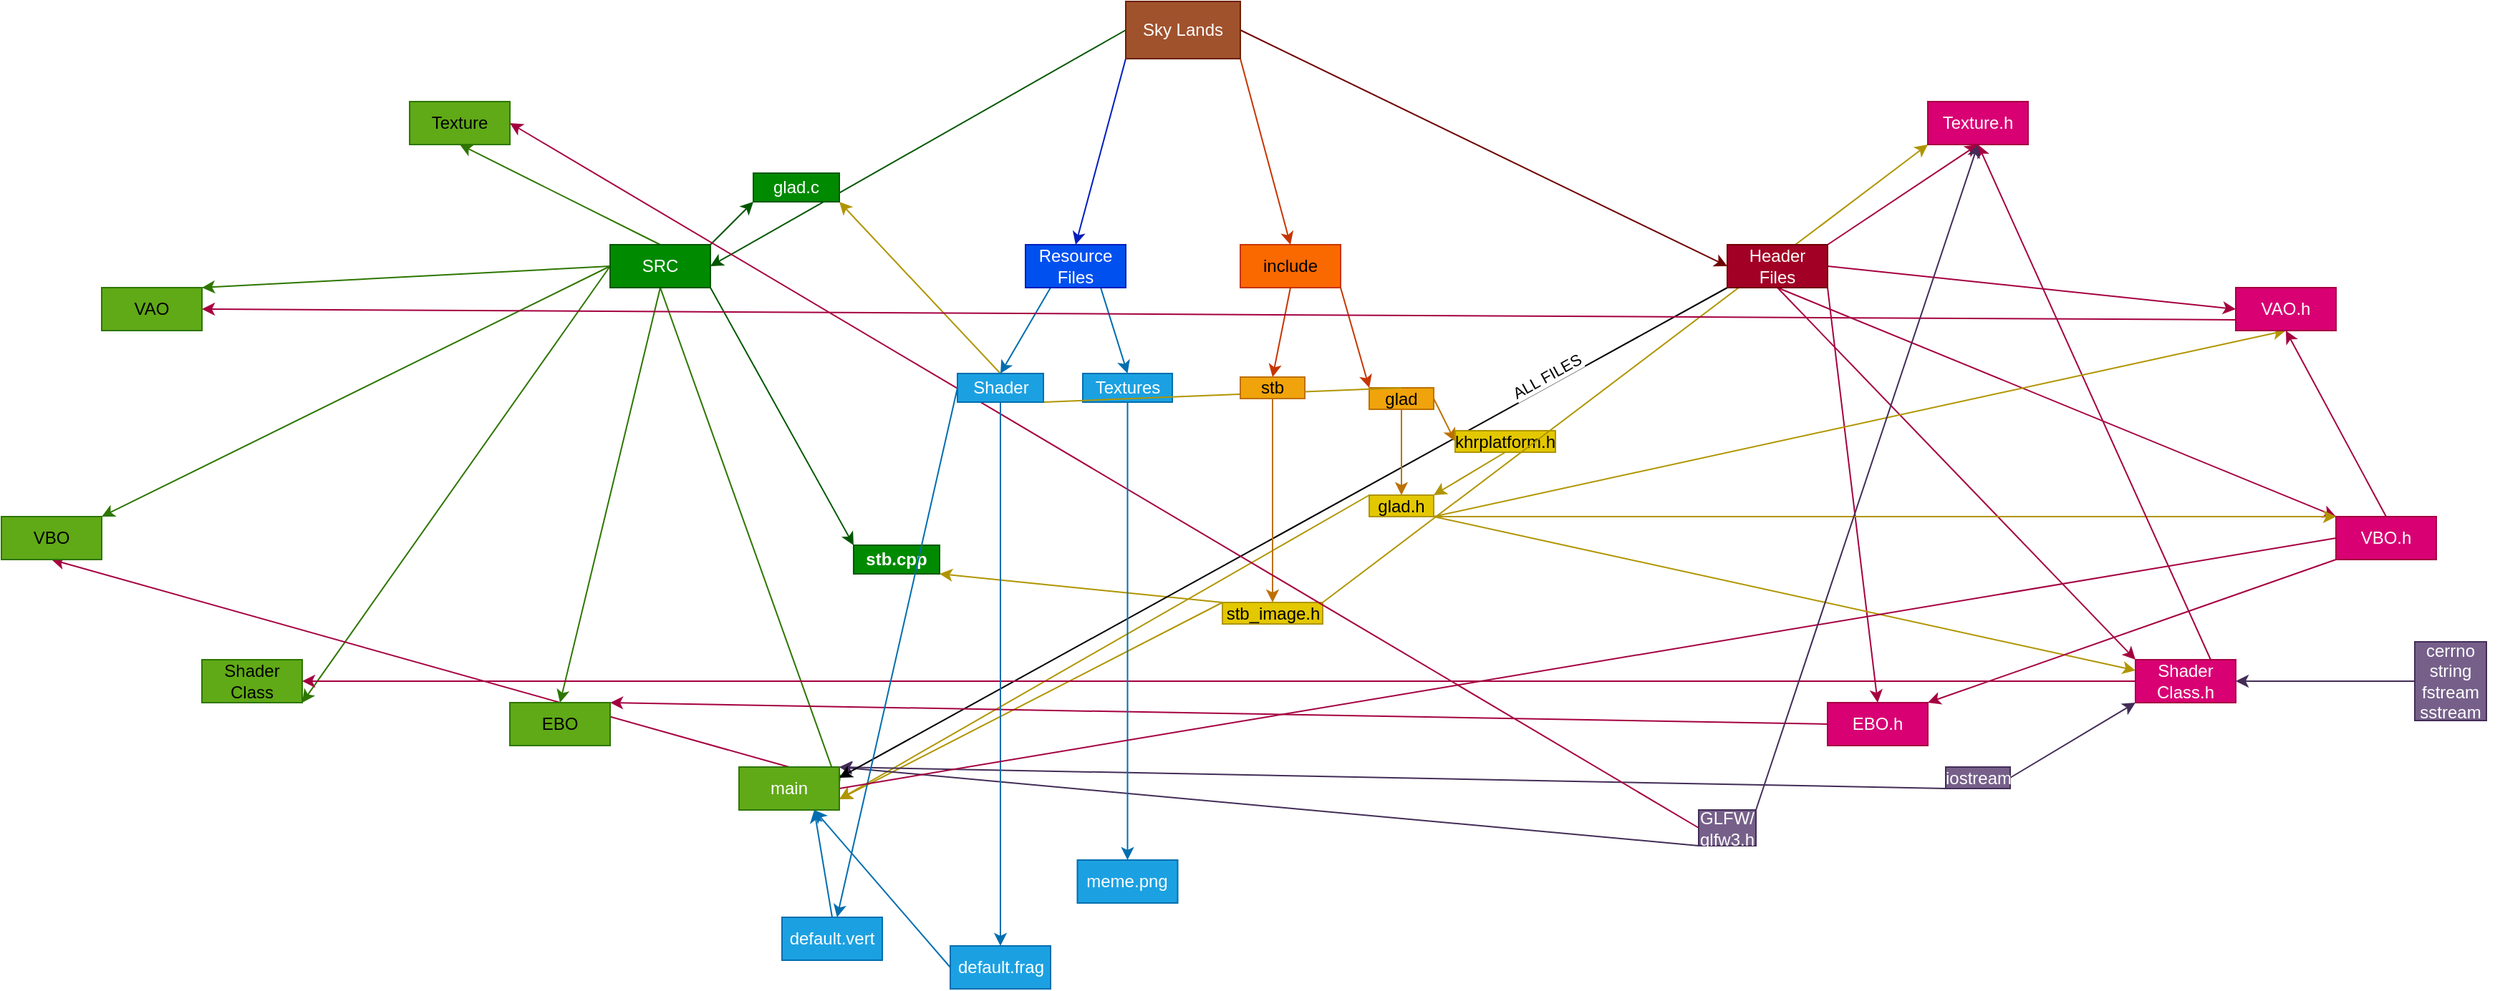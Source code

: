 <mxfile>
    <diagram id="4F_emGjvffJX1D-t-Qcj" name="Page-1">
        <mxGraphModel dx="1426" dy="215" grid="1" gridSize="10" guides="1" tooltips="1" connect="1" arrows="1" fold="1" page="1" pageScale="1" pageWidth="850" pageHeight="1100" math="0" shadow="0">
            <root>
                <mxCell id="0"/>
                <mxCell id="1" parent="0"/>
                <mxCell id="145" style="edgeStyle=none;html=1;exitX=0;exitY=0;exitDx=0;exitDy=0;entryX=1;entryY=0.75;entryDx=0;entryDy=0;fillColor=#e3c800;strokeColor=#B09500;" parent="1" source="107" target="75" edge="1">
                    <mxGeometry relative="1" as="geometry"/>
                </mxCell>
                <mxCell id="124" style="edgeStyle=none;html=1;exitX=0;exitY=0;exitDx=0;exitDy=0;shadow=0;fontSize=12;entryX=1;entryY=0.75;entryDx=0;entryDy=0;fillColor=#e3c800;strokeColor=#B09500;" parent="1" source="97" target="75" edge="1">
                    <mxGeometry relative="1" as="geometry">
                        <mxPoint x="6.25" y="380" as="targetPoint"/>
                    </mxGeometry>
                </mxCell>
                <mxCell id="122" style="edgeStyle=none;html=1;exitX=0;exitY=1;exitDx=0;exitDy=0;entryX=1;entryY=0;entryDx=0;entryDy=0;shadow=0;fontSize=12;fillColor=#76608a;strokeColor=#432D57;" parent="1" source="116" target="75" edge="1">
                    <mxGeometry relative="1" as="geometry"/>
                </mxCell>
                <mxCell id="121" style="edgeStyle=none;html=1;exitX=0;exitY=1;exitDx=0;exitDy=0;entryX=1;entryY=0;entryDx=0;entryDy=0;shadow=0;fontSize=12;fillColor=#76608a;strokeColor=#432D57;" parent="1" source="112" target="75" edge="1">
                    <mxGeometry relative="1" as="geometry"/>
                </mxCell>
                <mxCell id="111" style="edgeStyle=none;html=1;exitX=0;exitY=0;exitDx=0;exitDy=0;shadow=0;fontSize=12;entryX=1;entryY=1;entryDx=0;entryDy=0;fillColor=#e3c800;strokeColor=#B09500;" parent="1" source="107" target="80" edge="1">
                    <mxGeometry relative="1" as="geometry">
                        <mxPoint x="260" y="428.75" as="targetPoint"/>
                    </mxGeometry>
                </mxCell>
                <mxCell id="110" style="edgeStyle=none;html=1;exitX=0.5;exitY=0;exitDx=0;exitDy=0;entryX=1;entryY=1;entryDx=0;entryDy=0;fontSize=12;shadow=0;fillColor=#e3c800;strokeColor=#B09500;startArrow=none;" parent="1" source="189" target="82" edge="1">
                    <mxGeometry relative="1" as="geometry"/>
                </mxCell>
                <mxCell id="71" style="edgeStyle=none;html=1;exitX=0;exitY=0.5;exitDx=0;exitDy=0;entryX=1;entryY=0.5;entryDx=0;entryDy=0;fontSize=12;fillColor=#008a00;strokeColor=#005700;" parent="1" source="58" target="67" edge="1">
                    <mxGeometry relative="1" as="geometry"/>
                </mxCell>
                <mxCell id="72" style="edgeStyle=none;html=1;exitX=0;exitY=1;exitDx=0;exitDy=0;entryX=0.5;entryY=0;entryDx=0;entryDy=0;fontSize=12;fillColor=#0050ef;strokeColor=#001DBC;" parent="1" source="58" target="70" edge="1">
                    <mxGeometry relative="1" as="geometry"/>
                </mxCell>
                <mxCell id="73" style="edgeStyle=none;html=1;exitX=1;exitY=1;exitDx=0;exitDy=0;entryX=0.5;entryY=0;entryDx=0;entryDy=0;fontSize=12;fillColor=#fa6800;strokeColor=#C73500;" parent="1" source="58" target="69" edge="1">
                    <mxGeometry relative="1" as="geometry"/>
                </mxCell>
                <mxCell id="74" style="edgeStyle=none;html=1;exitX=1;exitY=0.5;exitDx=0;exitDy=0;entryX=0;entryY=0.5;entryDx=0;entryDy=0;fontSize=12;fillColor=#a20025;strokeColor=#6F0000;" parent="1" source="58" target="68" edge="1">
                    <mxGeometry relative="1" as="geometry"/>
                </mxCell>
                <mxCell id="83" style="edgeStyle=none;html=1;exitX=0.5;exitY=1;exitDx=0;exitDy=0;entryX=1;entryY=0.5;entryDx=0;entryDy=0;fontSize=12;fillColor=#60a917;strokeColor=#2D7600;" parent="1" source="67" target="75" edge="1">
                    <mxGeometry relative="1" as="geometry"/>
                </mxCell>
                <mxCell id="85" style="edgeStyle=none;html=1;exitX=1;exitY=0;exitDx=0;exitDy=0;entryX=0;entryY=1;entryDx=0;entryDy=0;fontSize=12;fillColor=#008a00;strokeColor=#005700;" parent="1" source="67" target="82" edge="1">
                    <mxGeometry relative="1" as="geometry"/>
                </mxCell>
                <mxCell id="86" style="edgeStyle=none;html=1;exitX=1;exitY=1;exitDx=0;exitDy=0;entryX=0;entryY=0;entryDx=0;entryDy=0;fontSize=12;fillColor=#008a00;strokeColor=#005700;" parent="1" source="67" target="80" edge="1">
                    <mxGeometry relative="1" as="geometry"/>
                </mxCell>
                <mxCell id="88" style="edgeStyle=none;html=1;exitX=0;exitY=0.5;exitDx=0;exitDy=0;entryX=1;entryY=1;entryDx=0;entryDy=0;fontSize=12;fillColor=#60a917;strokeColor=#2D7600;" parent="1" source="67" target="81" edge="1">
                    <mxGeometry relative="1" as="geometry"/>
                </mxCell>
                <mxCell id="89" style="edgeStyle=none;html=1;exitX=0.5;exitY=0;exitDx=0;exitDy=0;entryX=0.5;entryY=1;entryDx=0;entryDy=0;fontSize=12;fillColor=#60a917;strokeColor=#2D7600;" parent="1" source="67" target="76" edge="1">
                    <mxGeometry relative="1" as="geometry"/>
                </mxCell>
                <mxCell id="90" style="edgeStyle=none;html=1;exitX=0.5;exitY=1;exitDx=0;exitDy=0;entryX=0.5;entryY=0;entryDx=0;entryDy=0;fontSize=12;fillColor=#60a917;strokeColor=#2D7600;" parent="1" source="67" target="77" edge="1">
                    <mxGeometry relative="1" as="geometry"/>
                </mxCell>
                <mxCell id="91" style="edgeStyle=none;html=1;exitX=0;exitY=0.5;exitDx=0;exitDy=0;entryX=1;entryY=0;entryDx=0;entryDy=0;fontSize=12;fillColor=#60a917;strokeColor=#2D7600;" parent="1" source="67" target="78" edge="1">
                    <mxGeometry relative="1" as="geometry"/>
                </mxCell>
                <mxCell id="92" style="edgeStyle=none;html=1;entryX=1;entryY=0;entryDx=0;entryDy=0;fontSize=12;fillColor=#60a917;strokeColor=#2D7600;" parent="1" target="79" edge="1">
                    <mxGeometry relative="1" as="geometry">
                        <mxPoint y="185" as="sourcePoint"/>
                    </mxGeometry>
                </mxCell>
                <mxCell id="139" style="edgeStyle=none;html=1;exitX=0.5;exitY=1;exitDx=0;exitDy=0;entryX=0;entryY=0;entryDx=0;entryDy=0;shadow=0;fontSize=12;fillColor=#d80073;strokeColor=#A50040;" parent="1" source="68" target="126" edge="1">
                    <mxGeometry relative="1" as="geometry"/>
                </mxCell>
                <mxCell id="141" style="edgeStyle=none;html=1;exitX=1;exitY=0;exitDx=0;exitDy=0;entryX=0.5;entryY=1;entryDx=0;entryDy=0;shadow=0;fontSize=12;fillColor=#d80073;strokeColor=#A50040;" parent="1" source="68" target="129" edge="1">
                    <mxGeometry relative="1" as="geometry"/>
                </mxCell>
                <mxCell id="142" style="edgeStyle=none;html=1;exitX=0.5;exitY=1;exitDx=0;exitDy=0;entryX=0;entryY=0;entryDx=0;entryDy=0;shadow=0;fontSize=12;fillColor=#d80073;strokeColor=#A50040;" parent="1" source="68" target="127" edge="1">
                    <mxGeometry relative="1" as="geometry"/>
                </mxCell>
                <mxCell id="143" style="edgeStyle=none;html=1;exitX=1;exitY=1;exitDx=0;exitDy=0;entryX=0.5;entryY=0;entryDx=0;entryDy=0;shadow=0;fontSize=12;fillColor=#d80073;strokeColor=#A50040;" parent="1" source="68" target="125" edge="1">
                    <mxGeometry relative="1" as="geometry"/>
                </mxCell>
                <mxCell id="144" style="edgeStyle=none;html=1;exitX=1;exitY=0.5;exitDx=0;exitDy=0;entryX=0;entryY=0.5;entryDx=0;entryDy=0;shadow=0;fontSize=12;fillColor=#d80073;strokeColor=#A50040;" parent="1" source="68" target="128" edge="1">
                    <mxGeometry relative="1" as="geometry"/>
                </mxCell>
                <mxCell id="239" style="edgeStyle=none;html=1;exitX=0;exitY=1;exitDx=0;exitDy=0;entryX=1;entryY=0.25;entryDx=0;entryDy=0;strokeColor=default;" parent="1" source="68" target="75" edge="1">
                    <mxGeometry relative="1" as="geometry"/>
                </mxCell>
                <mxCell id="240" value="ALL FILES" style="edgeLabel;html=1;align=center;verticalAlign=middle;resizable=0;points=[];rotation=-29;" parent="239" vertex="1" connectable="0">
                    <mxGeometry x="-0.586" y="4" relative="1" as="geometry">
                        <mxPoint y="-12" as="offset"/>
                    </mxGeometry>
                </mxCell>
                <mxCell id="99" style="edgeStyle=none;html=1;exitX=1;exitY=1;exitDx=0;exitDy=0;entryX=0;entryY=0;entryDx=0;entryDy=0;fontSize=12;fillColor=#fa6800;strokeColor=#C73500;" parent="1" source="69" target="98" edge="1">
                    <mxGeometry relative="1" as="geometry"/>
                </mxCell>
                <mxCell id="105" style="edgeStyle=none;html=1;exitX=0.5;exitY=1;exitDx=0;exitDy=0;entryX=0.5;entryY=0;entryDx=0;entryDy=0;fontSize=12;fillColor=#fa6800;strokeColor=#C73500;" parent="1" source="69" target="104" edge="1">
                    <mxGeometry relative="1" as="geometry"/>
                </mxCell>
                <mxCell id="192" style="edgeStyle=none;html=1;exitX=0.25;exitY=1;exitDx=0;exitDy=0;entryX=0.5;entryY=0;entryDx=0;entryDy=0;fillColor=#1ba1e2;strokeColor=#006EAF;" parent="1" source="70" target="189" edge="1">
                    <mxGeometry relative="1" as="geometry"/>
                </mxCell>
                <mxCell id="193" style="edgeStyle=none;html=1;exitX=0.75;exitY=1;exitDx=0;exitDy=0;entryX=0.5;entryY=0;entryDx=0;entryDy=0;fillColor=#1ba1e2;strokeColor=#006EAF;" parent="1" source="70" target="190" edge="1">
                    <mxGeometry relative="1" as="geometry"/>
                </mxCell>
                <mxCell id="76" value="&lt;span style=&quot;font-size: 12px;&quot;&gt;Texture&lt;/span&gt;" style="rounded=0;whiteSpace=wrap;html=1;labelBackgroundColor=none;fontSize=10;fillColor=#60a917;strokeColor=#2D7600;" parent="1" vertex="1">
                    <mxGeometry x="-140" y="70" width="70" height="30" as="geometry"/>
                </mxCell>
                <mxCell id="80" value="&lt;span style=&quot;font-size: 12px;&quot;&gt;stb.cpp&lt;/span&gt;" style="rounded=0;whiteSpace=wrap;html=1;labelBackgroundColor=none;fontSize=10;fillColor=#008a00;strokeColor=#005700;fontColor=#ffffff;fontStyle=1" parent="1" vertex="1">
                    <mxGeometry x="170" y="380" width="60" height="20" as="geometry"/>
                </mxCell>
                <mxCell id="81" value="&lt;span style=&quot;font-size: 12px;&quot;&gt;Shader&lt;br&gt;Class&lt;br&gt;&lt;/span&gt;" style="rounded=0;whiteSpace=wrap;html=1;labelBackgroundColor=none;fontSize=10;fillColor=#60a917;strokeColor=#2D7600;" parent="1" vertex="1">
                    <mxGeometry x="-285" y="460" width="70" height="30" as="geometry"/>
                </mxCell>
                <mxCell id="82" value="&lt;span style=&quot;font-size: 12px;&quot;&gt;glad.c&lt;/span&gt;" style="rounded=0;whiteSpace=wrap;html=1;labelBackgroundColor=none;fontSize=10;fillColor=#008a00;strokeColor=#005700;fontColor=#ffffff;" parent="1" vertex="1">
                    <mxGeometry x="100" y="120" width="60" height="20" as="geometry"/>
                </mxCell>
                <mxCell id="155" style="edgeStyle=none;html=1;exitX=1;exitY=1;exitDx=0;exitDy=0;entryX=0;entryY=0;entryDx=0;entryDy=0;fillColor=#e3c800;strokeColor=#B09500;" parent="1" source="97" target="127" edge="1">
                    <mxGeometry relative="1" as="geometry"/>
                </mxCell>
                <mxCell id="166" style="edgeStyle=none;html=1;exitX=1;exitY=1;exitDx=0;exitDy=0;entryX=0;entryY=0.25;entryDx=0;entryDy=0;fillColor=#e3c800;strokeColor=#B09500;" parent="1" source="97" target="126" edge="1">
                    <mxGeometry relative="1" as="geometry"/>
                </mxCell>
                <mxCell id="97" value="glad.h" style="rounded=0;whiteSpace=wrap;html=1;labelBackgroundColor=none;fontSize=12;fillColor=#e3c800;fontColor=#000000;strokeColor=#B09500;" parent="1" vertex="1">
                    <mxGeometry x="530" y="345" width="45" height="15" as="geometry"/>
                </mxCell>
                <mxCell id="101" style="edgeStyle=none;html=1;exitX=0.5;exitY=1;exitDx=0;exitDy=0;entryX=0.5;entryY=0;entryDx=0;entryDy=0;fontSize=12;fillColor=#f0a30a;strokeColor=#BD7000;" parent="1" source="98" target="97" edge="1">
                    <mxGeometry relative="1" as="geometry"/>
                </mxCell>
                <mxCell id="103" style="edgeStyle=none;html=1;exitX=1;exitY=0.5;exitDx=0;exitDy=0;entryX=0;entryY=0.5;entryDx=0;entryDy=0;fontSize=12;fillColor=#f0a30a;strokeColor=#BD7000;" parent="1" source="98" target="102" edge="1">
                    <mxGeometry relative="1" as="geometry"/>
                </mxCell>
                <mxCell id="98" value="glad" style="rounded=0;whiteSpace=wrap;html=1;labelBackgroundColor=none;fontSize=12;fillColor=#f0a30a;fontColor=#000000;strokeColor=#BD7000;" parent="1" vertex="1">
                    <mxGeometry x="530" y="270" width="45" height="15" as="geometry"/>
                </mxCell>
                <mxCell id="205" style="edgeStyle=none;html=1;exitX=0.5;exitY=1;exitDx=0;exitDy=0;entryX=1;entryY=0;entryDx=0;entryDy=0;strokeColor=#B09500;fillColor=#e3c800;" parent="1" source="102" target="97" edge="1">
                    <mxGeometry relative="1" as="geometry"/>
                </mxCell>
                <mxCell id="102" value="khrplatform.h" style="rounded=0;whiteSpace=wrap;html=1;labelBackgroundColor=none;fontSize=12;fillColor=#e3c800;fontColor=#000000;strokeColor=#B09500;" parent="1" vertex="1">
                    <mxGeometry x="590" y="300" width="70" height="15" as="geometry"/>
                </mxCell>
                <mxCell id="109" style="edgeStyle=none;html=1;exitX=0.5;exitY=1;exitDx=0;exitDy=0;entryX=0.5;entryY=0;entryDx=0;entryDy=0;fontSize=12;fillColor=#f0a30a;strokeColor=#BD7000;" parent="1" source="104" target="107" edge="1">
                    <mxGeometry relative="1" as="geometry"/>
                </mxCell>
                <mxCell id="185" style="edgeStyle=none;html=1;exitX=1;exitY=0;exitDx=0;exitDy=0;entryX=0;entryY=1;entryDx=0;entryDy=0;fillColor=#e3c800;strokeColor=#B09500;" parent="1" source="107" target="129" edge="1">
                    <mxGeometry relative="1" as="geometry">
                        <mxPoint x="780" y="390" as="targetPoint"/>
                    </mxGeometry>
                </mxCell>
                <mxCell id="107" value="stb_image.h" style="rounded=0;whiteSpace=wrap;html=1;labelBackgroundColor=none;fontSize=12;fillColor=#e3c800;fontColor=#000000;strokeColor=#B09500;" parent="1" vertex="1">
                    <mxGeometry x="427.5" y="420" width="70" height="15" as="geometry"/>
                </mxCell>
                <mxCell id="181" style="edgeStyle=none;html=1;exitX=1;exitY=0.5;exitDx=0;exitDy=0;entryX=0;entryY=1;entryDx=0;entryDy=0;fillColor=#76608a;strokeColor=#432D57;" parent="1" source="112" target="126" edge="1">
                    <mxGeometry relative="1" as="geometry"/>
                </mxCell>
                <mxCell id="112" value="iostream" style="rounded=0;whiteSpace=wrap;html=1;labelBackgroundColor=none;fontSize=12;fillColor=#76608a;fontColor=#ffffff;strokeColor=#432D57;" parent="1" vertex="1">
                    <mxGeometry x="932.5" y="535" width="45" height="15" as="geometry"/>
                </mxCell>
                <mxCell id="158" style="edgeStyle=none;html=1;exitX=0;exitY=0.5;exitDx=0;exitDy=0;entryX=1;entryY=0;entryDx=0;entryDy=0;fillColor=#d80073;strokeColor=#A50040;" parent="1" source="125" target="77" edge="1">
                    <mxGeometry relative="1" as="geometry"/>
                </mxCell>
                <mxCell id="125" value="&lt;span style=&quot;font-size: 12px;&quot;&gt;EBO.h&lt;/span&gt;" style="rounded=0;whiteSpace=wrap;html=1;labelBackgroundColor=none;fontSize=10;fillColor=#d80073;strokeColor=#A50040;fontColor=#ffffff;" parent="1" vertex="1">
                    <mxGeometry x="850" y="490" width="70" height="30" as="geometry"/>
                </mxCell>
                <mxCell id="165" style="edgeStyle=none;html=1;exitX=0;exitY=0.5;exitDx=0;exitDy=0;entryX=1;entryY=0.5;entryDx=0;entryDy=0;fillColor=#d80073;strokeColor=#A50040;" parent="1" source="126" target="81" edge="1">
                    <mxGeometry relative="1" as="geometry"/>
                </mxCell>
                <mxCell id="186" style="edgeStyle=none;html=1;exitX=0.75;exitY=0;exitDx=0;exitDy=0;entryX=0.5;entryY=1;entryDx=0;entryDy=0;fillColor=#d80073;strokeColor=#A50040;" parent="1" source="126" target="129" edge="1">
                    <mxGeometry relative="1" as="geometry"/>
                </mxCell>
                <mxCell id="126" value="&lt;span style=&quot;font-size: 12px;&quot;&gt;Shader&lt;br&gt;Class.h&lt;br&gt;&lt;/span&gt;" style="rounded=0;whiteSpace=wrap;html=1;labelBackgroundColor=none;fontSize=10;fillColor=#d80073;strokeColor=#A50040;fontColor=#ffffff;" parent="1" vertex="1">
                    <mxGeometry x="1065" y="460" width="70" height="30" as="geometry"/>
                </mxCell>
                <mxCell id="161" style="edgeStyle=none;html=1;exitX=0.5;exitY=0;exitDx=0;exitDy=0;entryX=0.5;entryY=1;entryDx=0;entryDy=0;fillColor=#d80073;strokeColor=#A50040;" parent="1" source="127" target="128" edge="1">
                    <mxGeometry relative="1" as="geometry"/>
                </mxCell>
                <mxCell id="163" style="edgeStyle=none;html=1;exitX=0;exitY=1;exitDx=0;exitDy=0;entryX=1;entryY=0;entryDx=0;entryDy=0;fillColor=#d80073;strokeColor=#A50040;" parent="1" source="127" target="125" edge="1">
                    <mxGeometry relative="1" as="geometry"/>
                </mxCell>
                <mxCell id="188" style="edgeStyle=none;html=1;entryX=0.5;entryY=1;entryDx=0;entryDy=0;fillColor=#d80073;strokeColor=#A50040;startArrow=none;exitX=0.5;exitY=0;exitDx=0;exitDy=0;" parent="1" source="75" target="78" edge="1">
                    <mxGeometry relative="1" as="geometry"/>
                </mxCell>
                <mxCell id="127" value="&lt;span style=&quot;font-size: 12px;&quot;&gt;VBO.h&lt;/span&gt;" style="rounded=0;whiteSpace=wrap;html=1;labelBackgroundColor=none;fontSize=10;fillColor=#d80073;strokeColor=#A50040;fontColor=#ffffff;" parent="1" vertex="1">
                    <mxGeometry x="1205" y="360" width="70" height="30" as="geometry"/>
                </mxCell>
                <mxCell id="160" style="html=1;fillColor=#e3c800;strokeColor=#B09500;exitX=1;exitY=1;exitDx=0;exitDy=0;entryX=0.5;entryY=1;entryDx=0;entryDy=0;fontStyle=1" parent="1" source="97" target="128" edge="1">
                    <mxGeometry relative="1" as="geometry">
                        <mxPoint x="730" y="520" as="sourcePoint"/>
                        <mxPoint x="800" y="540" as="targetPoint"/>
                    </mxGeometry>
                </mxCell>
                <mxCell id="187" style="edgeStyle=none;html=1;exitX=0;exitY=0.75;exitDx=0;exitDy=0;entryX=1;entryY=0.5;entryDx=0;entryDy=0;fillColor=#d80073;strokeColor=#A50040;" parent="1" source="128" target="79" edge="1">
                    <mxGeometry relative="1" as="geometry"/>
                </mxCell>
                <mxCell id="128" value="&lt;span style=&quot;font-size: 12px;&quot;&gt;VAO.h&lt;/span&gt;" style="rounded=0;whiteSpace=wrap;html=1;labelBackgroundColor=none;fontSize=10;fillColor=#d80073;strokeColor=#A50040;fontColor=#ffffff;" parent="1" vertex="1">
                    <mxGeometry x="1135" y="200" width="70" height="30" as="geometry"/>
                </mxCell>
                <mxCell id="183" style="edgeStyle=none;html=1;exitX=0;exitY=0.5;exitDx=0;exitDy=0;entryX=1;entryY=0.5;entryDx=0;entryDy=0;fillColor=#d80073;strokeColor=#A50040;startArrow=none;" parent="1" source="116" target="76" edge="1">
                    <mxGeometry relative="1" as="geometry"/>
                </mxCell>
                <mxCell id="180" style="edgeStyle=none;html=1;exitX=1;exitY=0.5;exitDx=0;exitDy=0;entryX=1;entryY=0.5;entryDx=0;entryDy=0;fillColor=#76608a;strokeColor=#432D57;" parent="1" source="176" target="126" edge="1">
                    <mxGeometry relative="1" as="geometry"/>
                </mxCell>
                <mxCell id="129" value="&lt;span style=&quot;font-size: 12px;&quot;&gt;Texture.h&lt;/span&gt;" style="rounded=0;whiteSpace=wrap;html=1;labelBackgroundColor=none;fontSize=10;fillColor=#d80073;strokeColor=#A50040;fontColor=#ffffff;" parent="1" vertex="1">
                    <mxGeometry x="920" y="70" width="70" height="30" as="geometry"/>
                </mxCell>
                <mxCell id="197" style="edgeStyle=none;html=1;exitX=0;exitY=0.5;exitDx=0;exitDy=0;fillColor=#1ba1e2;strokeColor=#006EAF;" parent="1" source="189" target="194" edge="1">
                    <mxGeometry relative="1" as="geometry"/>
                </mxCell>
                <mxCell id="198" style="edgeStyle=none;html=1;exitX=0.5;exitY=1;exitDx=0;exitDy=0;entryX=0.5;entryY=0;entryDx=0;entryDy=0;fillColor=#1ba1e2;strokeColor=#006EAF;" parent="1" source="189" target="195" edge="1">
                    <mxGeometry relative="1" as="geometry"/>
                </mxCell>
                <mxCell id="200" style="edgeStyle=none;html=1;exitX=0.5;exitY=1;exitDx=0;exitDy=0;entryX=0.5;entryY=0;entryDx=0;entryDy=0;fillColor=#1ba1e2;strokeColor=#006EAF;" parent="1" source="190" target="199" edge="1">
                    <mxGeometry relative="1" as="geometry"/>
                </mxCell>
                <mxCell id="190" value="&lt;span style=&quot;font-size: 12px;&quot;&gt;Textures&lt;/span&gt;" style="rounded=0;whiteSpace=wrap;html=1;labelBackgroundColor=none;fontSize=10;fillColor=#1ba1e2;strokeColor=#006EAF;fontColor=#ffffff;" parent="1" vertex="1">
                    <mxGeometry x="330" y="260" width="62.5" height="20" as="geometry"/>
                </mxCell>
                <mxCell id="202" style="edgeStyle=none;html=1;exitX=0.5;exitY=0;exitDx=0;exitDy=0;entryX=0.75;entryY=1;entryDx=0;entryDy=0;fillColor=#1ba1e2;strokeColor=#006EAF;" parent="1" source="194" target="75" edge="1">
                    <mxGeometry relative="1" as="geometry">
                        <mxPoint x="-10" y="468.4" as="targetPoint"/>
                    </mxGeometry>
                </mxCell>
                <mxCell id="194" value="&lt;span style=&quot;font-size: 12px;&quot;&gt;default.vert&lt;/span&gt;" style="rounded=0;whiteSpace=wrap;html=1;labelBackgroundColor=none;fontSize=10;fillColor=#1ba1e2;strokeColor=#006EAF;fontColor=#ffffff;" parent="1" vertex="1">
                    <mxGeometry x="120" y="640" width="70" height="30" as="geometry"/>
                </mxCell>
                <mxCell id="201" style="edgeStyle=none;html=1;exitX=0;exitY=0.5;exitDx=0;exitDy=0;entryX=0.75;entryY=1;entryDx=0;entryDy=0;fillColor=#1ba1e2;strokeColor=#006EAF;" parent="1" source="195" target="75" edge="1">
                    <mxGeometry relative="1" as="geometry"/>
                </mxCell>
                <mxCell id="195" value="&lt;span style=&quot;font-size: 12px;&quot;&gt;default.frag&lt;/span&gt;" style="rounded=0;whiteSpace=wrap;html=1;labelBackgroundColor=none;fontSize=10;fillColor=#1ba1e2;strokeColor=#006EAF;fontColor=#ffffff;" parent="1" vertex="1">
                    <mxGeometry x="237.5" y="660" width="70" height="30" as="geometry"/>
                </mxCell>
                <mxCell id="199" value="&lt;span style=&quot;font-size: 12px;&quot;&gt;meme.png&lt;/span&gt;" style="rounded=0;whiteSpace=wrap;html=1;labelBackgroundColor=none;fontSize=10;fillColor=#1ba1e2;strokeColor=#006EAF;fontColor=#ffffff;" parent="1" vertex="1">
                    <mxGeometry x="326.25" y="600" width="70" height="30" as="geometry"/>
                </mxCell>
                <mxCell id="67" value="&lt;span style=&quot;font-size: 12px;&quot;&gt;SRC&lt;/span&gt;" style="rounded=0;whiteSpace=wrap;html=1;labelBackgroundColor=none;fontSize=10;fillColor=#008a00;fontColor=#ffffff;strokeColor=#005700;" parent="1" vertex="1">
                    <mxGeometry y="170" width="70" height="30" as="geometry"/>
                </mxCell>
                <mxCell id="70" value="&lt;span style=&quot;font-size: 12px;&quot;&gt;Resource&lt;br&gt;Files&lt;/span&gt;" style="rounded=0;whiteSpace=wrap;html=1;labelBackgroundColor=none;fontSize=10;fillColor=#0050ef;fontColor=#ffffff;strokeColor=#001DBC;" parent="1" vertex="1">
                    <mxGeometry x="290" y="170" width="70" height="30" as="geometry"/>
                </mxCell>
                <mxCell id="69" value="&lt;span style=&quot;font-size: 12px;&quot;&gt;include&lt;/span&gt;" style="rounded=0;whiteSpace=wrap;html=1;labelBackgroundColor=none;fontSize=10;fillColor=#fa6800;fontColor=#000000;strokeColor=#C73500;" parent="1" vertex="1">
                    <mxGeometry x="440" y="170" width="70" height="30" as="geometry"/>
                </mxCell>
                <mxCell id="78" value="&lt;span style=&quot;font-size: 12px;&quot;&gt;VBO&lt;/span&gt;" style="rounded=0;whiteSpace=wrap;html=1;labelBackgroundColor=none;fontSize=10;fillColor=#60a917;strokeColor=#2D7600;" parent="1" vertex="1">
                    <mxGeometry x="-425" y="360" width="70" height="30" as="geometry"/>
                </mxCell>
                <mxCell id="79" value="&lt;span style=&quot;font-size: 12px;&quot;&gt;VAO&lt;/span&gt;" style="rounded=0;whiteSpace=wrap;html=1;labelBackgroundColor=none;fontSize=10;fillColor=#60a917;strokeColor=#2D7600;" parent="1" vertex="1">
                    <mxGeometry x="-355" y="200" width="70" height="30" as="geometry"/>
                </mxCell>
                <mxCell id="58" value="&lt;font style=&quot;font-size: 12px;&quot;&gt;Sky Lands&lt;/font&gt;" style="rounded=0;whiteSpace=wrap;html=1;labelBackgroundColor=none;fontSize=10;fillColor=#a0522d;fontColor=#ffffff;strokeColor=#6D1F00;" parent="1" vertex="1">
                    <mxGeometry x="360" width="80" height="40" as="geometry"/>
                </mxCell>
                <mxCell id="214" value="" style="edgeStyle=none;html=1;exitX=0;exitY=0.5;exitDx=0;exitDy=0;entryX=1;entryY=0.5;entryDx=0;entryDy=0;fillColor=#d80073;strokeColor=#A50040;endArrow=none;" parent="1" source="127" target="75" edge="1">
                    <mxGeometry relative="1" as="geometry">
                        <mxPoint x="560" y="475" as="sourcePoint"/>
                        <mxPoint x="80" y="465" as="targetPoint"/>
                    </mxGeometry>
                </mxCell>
                <mxCell id="75" value="&lt;span style=&quot;font-size: 12px;&quot;&gt;main&lt;/span&gt;" style="rounded=0;whiteSpace=wrap;html=1;labelBackgroundColor=none;fontSize=10;fillColor=#60a917;fontColor=#ffffff;strokeColor=#2D7600;" parent="1" vertex="1">
                    <mxGeometry x="90" y="535" width="70" height="30" as="geometry"/>
                </mxCell>
                <mxCell id="238" style="edgeStyle=none;html=1;exitX=1;exitY=0;exitDx=0;exitDy=0;strokeColor=#432D57;entryX=0.5;entryY=1;entryDx=0;entryDy=0;fillColor=#76608a;" parent="1" source="116" target="129" edge="1">
                    <mxGeometry relative="1" as="geometry">
                        <mxPoint x="940" y="207.419" as="targetPoint"/>
                    </mxGeometry>
                </mxCell>
                <mxCell id="116" value="GLFW/&lt;br&gt;glfw3.h" style="rounded=0;whiteSpace=wrap;html=1;labelBackgroundColor=none;fontSize=12;fillColor=#76608a;fontColor=#ffffff;strokeColor=#432D57;" parent="1" vertex="1">
                    <mxGeometry x="760" y="565" width="40" height="25" as="geometry"/>
                </mxCell>
                <mxCell id="230" value="" style="edgeStyle=none;html=1;exitX=0.5;exitY=0;exitDx=0;exitDy=0;entryX=1;entryY=1;entryDx=0;entryDy=0;fontSize=12;shadow=0;fillColor=#e3c800;strokeColor=#B09500;endArrow=none;" parent="1" source="98" target="189" edge="1">
                    <mxGeometry relative="1" as="geometry">
                        <mxPoint x="552.5" y="550" as="sourcePoint"/>
                        <mxPoint x="160" y="140" as="targetPoint"/>
                    </mxGeometry>
                </mxCell>
                <mxCell id="189" value="&lt;span style=&quot;font-size: 12px;&quot;&gt;Shader&lt;/span&gt;" style="rounded=0;whiteSpace=wrap;html=1;labelBackgroundColor=none;fontSize=10;fillColor=#1ba1e2;strokeColor=#006EAF;fontColor=#ffffff;" parent="1" vertex="1">
                    <mxGeometry x="242.5" y="260" width="60" height="20" as="geometry"/>
                </mxCell>
                <mxCell id="176" value="cerrno&lt;br&gt;string&lt;br&gt;fstream&lt;br&gt;sstream" style="rounded=0;whiteSpace=wrap;html=1;labelBackgroundColor=none;fontSize=12;fillColor=#76608a;fontColor=#ffffff;strokeColor=#432D57;" parent="1" vertex="1">
                    <mxGeometry x="1260" y="447.5" width="50" height="55" as="geometry"/>
                </mxCell>
                <mxCell id="104" value="stb" style="rounded=0;whiteSpace=wrap;html=1;labelBackgroundColor=none;fontSize=12;fillColor=#f0a30a;fontColor=#000000;strokeColor=#BD7000;" parent="1" vertex="1">
                    <mxGeometry x="440" y="262.5" width="45" height="15" as="geometry"/>
                </mxCell>
                <mxCell id="77" value="&lt;span style=&quot;font-size: 12px;&quot;&gt;EBO&lt;/span&gt;" style="rounded=0;whiteSpace=wrap;html=1;labelBackgroundColor=none;fontSize=10;fillColor=#60a917;strokeColor=#2D7600;" parent="1" vertex="1">
                    <mxGeometry x="-70" y="490" width="70" height="30" as="geometry"/>
                </mxCell>
                <mxCell id="68" value="&lt;span style=&quot;font-size: 12px;&quot;&gt;Header&lt;br&gt;Files&lt;/span&gt;" style="rounded=0;whiteSpace=wrap;html=1;labelBackgroundColor=none;fontSize=10;fillColor=#a20025;fontColor=#ffffff;strokeColor=#6F0000;" parent="1" vertex="1">
                    <mxGeometry x="780" y="170" width="70" height="30" as="geometry"/>
                </mxCell>
            </root>
        </mxGraphModel>
    </diagram>
</mxfile>
